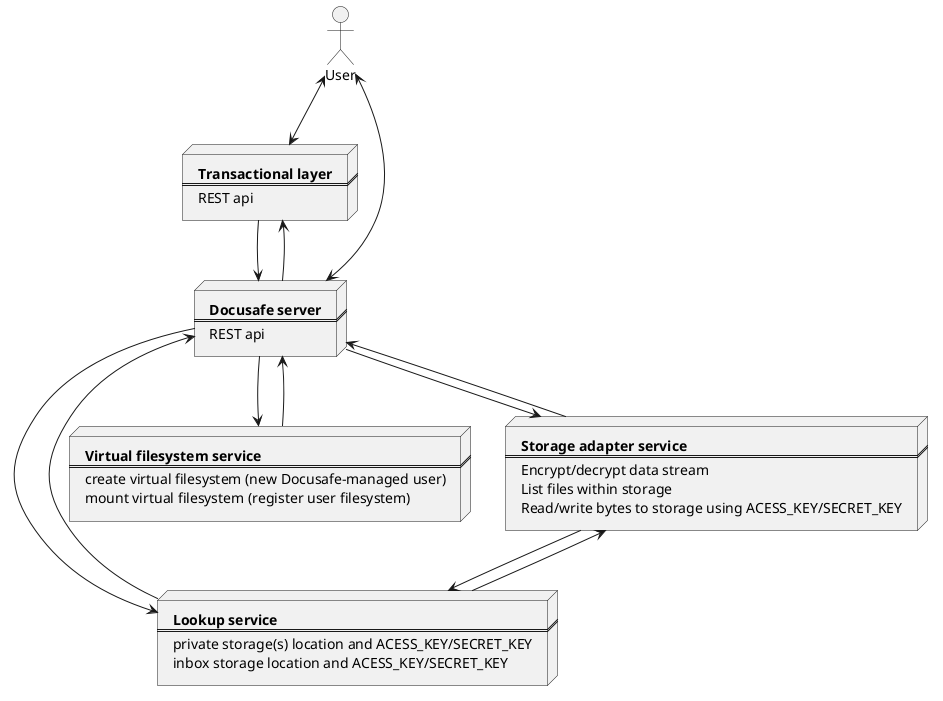 @startuml

actor User

node ts [
  **Transactional layer**
  ===
  REST api
]

node ds [
  **Docusafe server**
  ===
  REST api
]
node ls [
  **Lookup service**
  ===
  private storage(s) location and ACESS_KEY/SECRET_KEY
  inbox storage location and ACESS_KEY/SECRET_KEY
]
node vfs [
  **Virtual filesystem service**
  ===
  create virtual filesystem (new Docusafe-managed user)
  mount virtual filesystem (register user filesystem)
]
node sas [
  **Storage adapter service**
  ===
  Encrypt/decrypt data stream
  List files within storage
  Read/write bytes to storage using ACESS_KEY/SECRET_KEY
]

User <-down-> ts
User <-down-> ds

ts -down-> ds
ds -down-> ts
ds -down-> ls
ls -down-> ds
ds -down-> vfs
vfs -down-> ds
ds -down-> sas
sas -down-> ds
ls -down-> sas
sas -down-> ls
@enduml